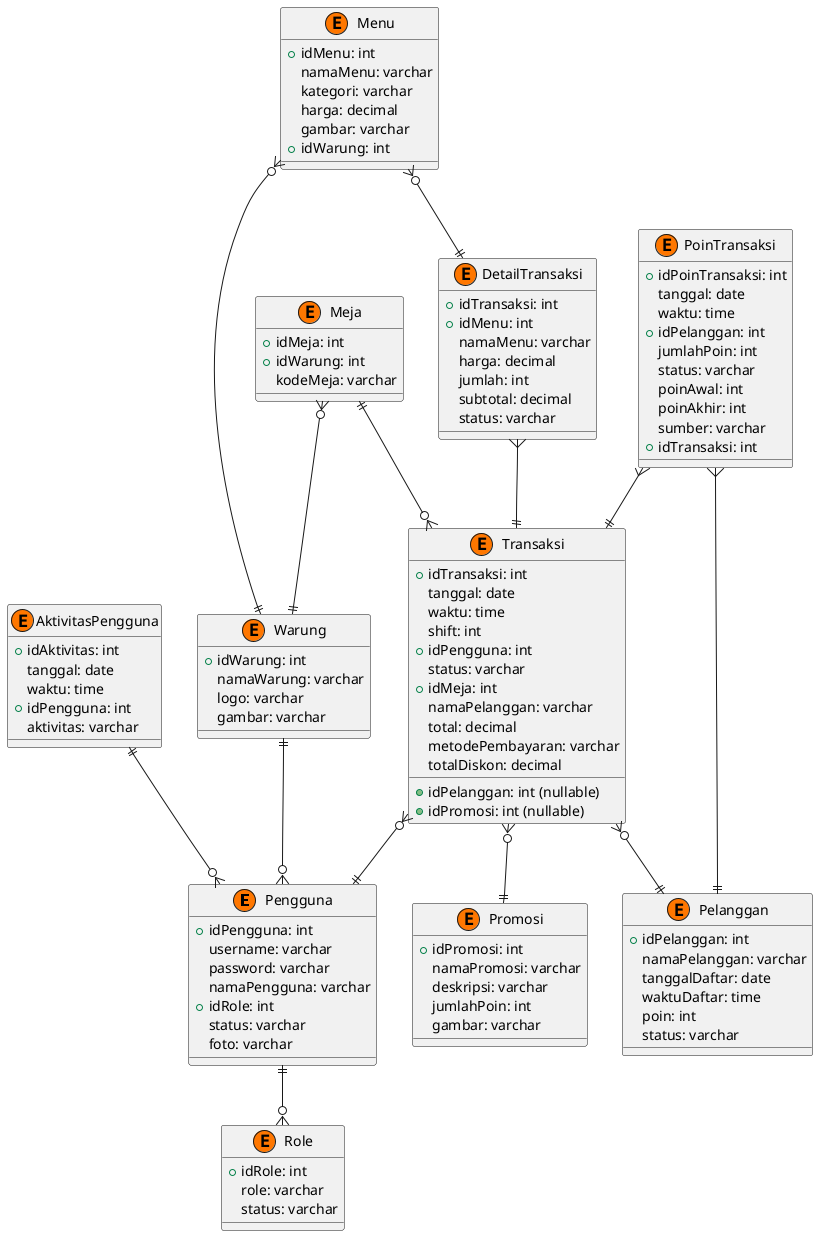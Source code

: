 @startuml

entity Pengguna <<E, #FF7700>> {
  +idPengguna: int
  username: varchar
  password: varchar
  namaPengguna: varchar
  +idRole: int
  status: varchar
  foto: varchar
}

entity AktivitasPengguna <<E, #FF7700>> {
  +idAktivitas: int
  tanggal: date
  waktu: time
  +idPengguna: int
  aktivitas: varchar
}

entity Role <<E, #FF7700>> {
  +idRole: int
  role: varchar
  status: varchar
}

entity Warung <<E, #FF7700>> {
  +idWarung: int
  namaWarung: varchar
  logo: varchar
  gambar: varchar
}

entity Meja <<E, #FF7700>> {
  +idMeja: int
  +idWarung: int
  kodeMeja: varchar
}

entity Menu <<E, #FF7700>> {
  +idMenu: int
  namaMenu: varchar
  kategori: varchar
  harga: decimal
  gambar: varchar
  +idWarung: int
}

entity Transaksi <<E, #FF7700>> {
  +idTransaksi: int
  tanggal: date
  waktu: time
  shift: int
  +idPengguna: int
  +idPelanggan: int (nullable)
  status: varchar
  +idMeja: int
  namaPelanggan: varchar
  total: decimal
  metodePembayaran: varchar
  totalDiskon: decimal
  +idPromosi: int (nullable)
}

entity DetailTransaksi <<E, #FF7700>> {
  +idTransaksi: int
  +idMenu: int
  namaMenu: varchar
  harga: decimal
  jumlah: int
  subtotal: decimal
  status: varchar
}

entity Pelanggan <<E, #FF7700>> {
  +idPelanggan: int
  namaPelanggan: varchar
  tanggalDaftar: date
  waktuDaftar: time
  poin: int
  status: varchar
}

entity PoinTransaksi <<E, #FF7700>> {
  +idPoinTransaksi: int
  tanggal: date
  waktu: time
  +idPelanggan: int
  jumlahPoin: int
  status: varchar
  poinAwal: int
  poinAkhir: int
  sumber: varchar
  +idTransaksi: int
}

entity Promosi <<E, #FF7700>> {
  +idPromosi: int
  namaPromosi: varchar
  deskripsi: varchar
  jumlahPoin: int
  gambar: varchar
}

Pengguna ||--o{ Role
Warung ||--o{ Pengguna
AktivitasPengguna ||--o{ Pengguna
Meja }o--|| Warung
Menu }o--|| Warung
DetailTransaksi }--|| Transaksi
Transaksi }o--|| Pengguna
Transaksi }o--|| Pelanggan 
PoinTransaksi }--|| Pelanggan
PoinTransaksi }--|| Transaksi
Transaksi }o--|| Promosi
' meja and transaksi
Meja ||--o{ Transaksi
' menu and detail transaksi
Menu }o--|| DetailTransaksi

@enduml
